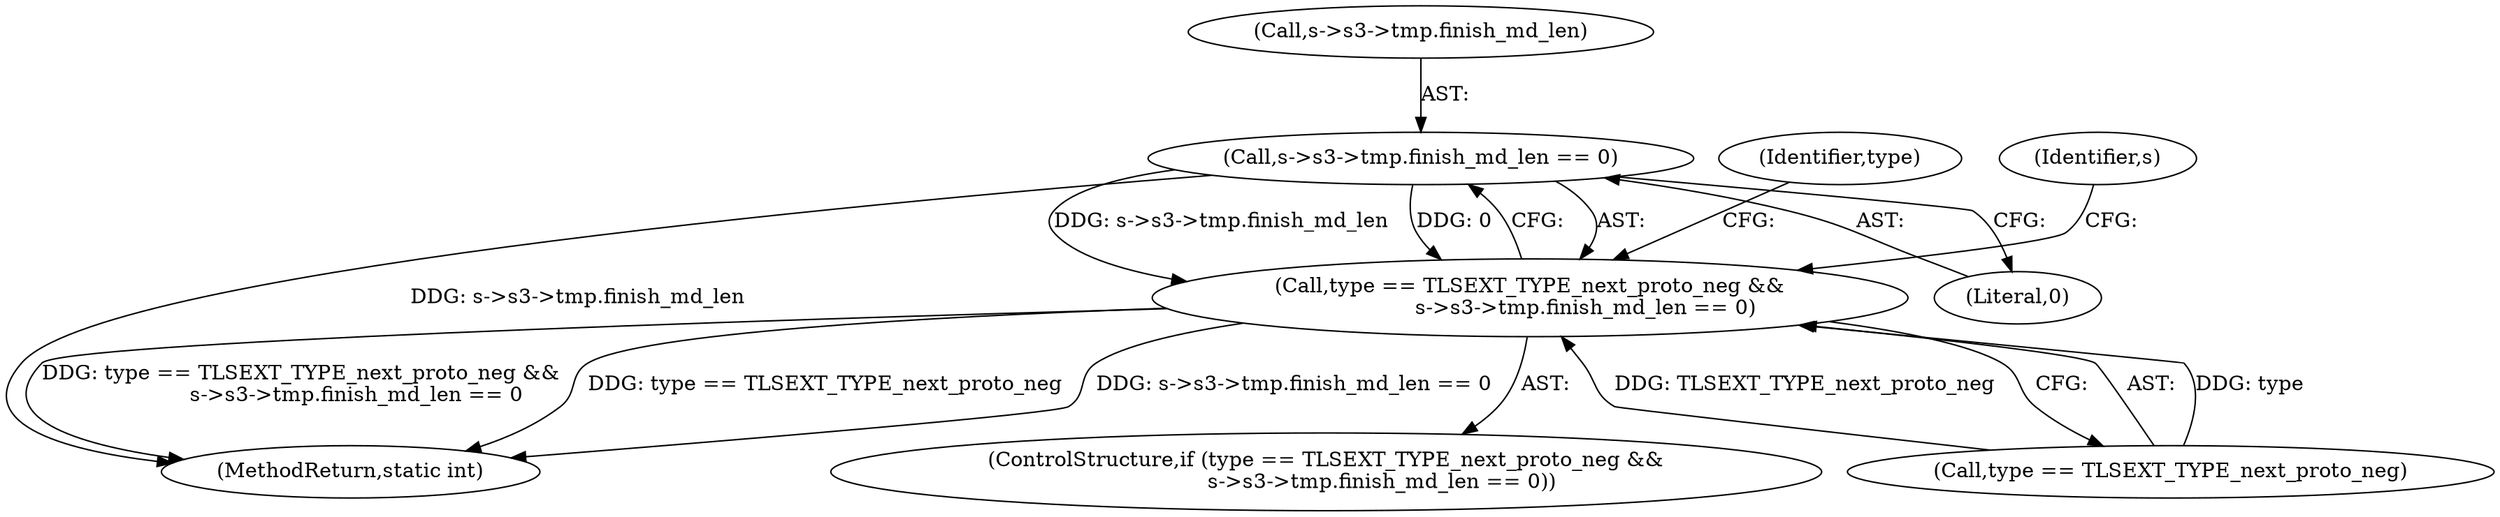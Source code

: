 digraph "0_openssl_a004e72b95835136d3f1ea90517f706c24c03da7_4@pointer" {
"1000575" [label="(Call,s->s3->tmp.finish_md_len == 0)"];
"1000571" [label="(Call,type == TLSEXT_TYPE_next_proto_neg &&\n                 s->s3->tmp.finish_md_len == 0)"];
"1000570" [label="(ControlStructure,if (type == TLSEXT_TYPE_next_proto_neg &&\n                 s->s3->tmp.finish_md_len == 0))"];
"1000676" [label="(Identifier,type)"];
"1000575" [label="(Call,s->s3->tmp.finish_md_len == 0)"];
"1000995" [label="(MethodReturn,static int)"];
"1000591" [label="(Identifier,s)"];
"1000583" [label="(Literal,0)"];
"1000576" [label="(Call,s->s3->tmp.finish_md_len)"];
"1000571" [label="(Call,type == TLSEXT_TYPE_next_proto_neg &&\n                 s->s3->tmp.finish_md_len == 0)"];
"1000572" [label="(Call,type == TLSEXT_TYPE_next_proto_neg)"];
"1000575" -> "1000571"  [label="AST: "];
"1000575" -> "1000583"  [label="CFG: "];
"1000576" -> "1000575"  [label="AST: "];
"1000583" -> "1000575"  [label="AST: "];
"1000571" -> "1000575"  [label="CFG: "];
"1000575" -> "1000995"  [label="DDG: s->s3->tmp.finish_md_len"];
"1000575" -> "1000571"  [label="DDG: s->s3->tmp.finish_md_len"];
"1000575" -> "1000571"  [label="DDG: 0"];
"1000571" -> "1000570"  [label="AST: "];
"1000571" -> "1000572"  [label="CFG: "];
"1000572" -> "1000571"  [label="AST: "];
"1000591" -> "1000571"  [label="CFG: "];
"1000676" -> "1000571"  [label="CFG: "];
"1000571" -> "1000995"  [label="DDG: s->s3->tmp.finish_md_len == 0"];
"1000571" -> "1000995"  [label="DDG: type == TLSEXT_TYPE_next_proto_neg &&\n                 s->s3->tmp.finish_md_len == 0"];
"1000571" -> "1000995"  [label="DDG: type == TLSEXT_TYPE_next_proto_neg"];
"1000572" -> "1000571"  [label="DDG: type"];
"1000572" -> "1000571"  [label="DDG: TLSEXT_TYPE_next_proto_neg"];
}
